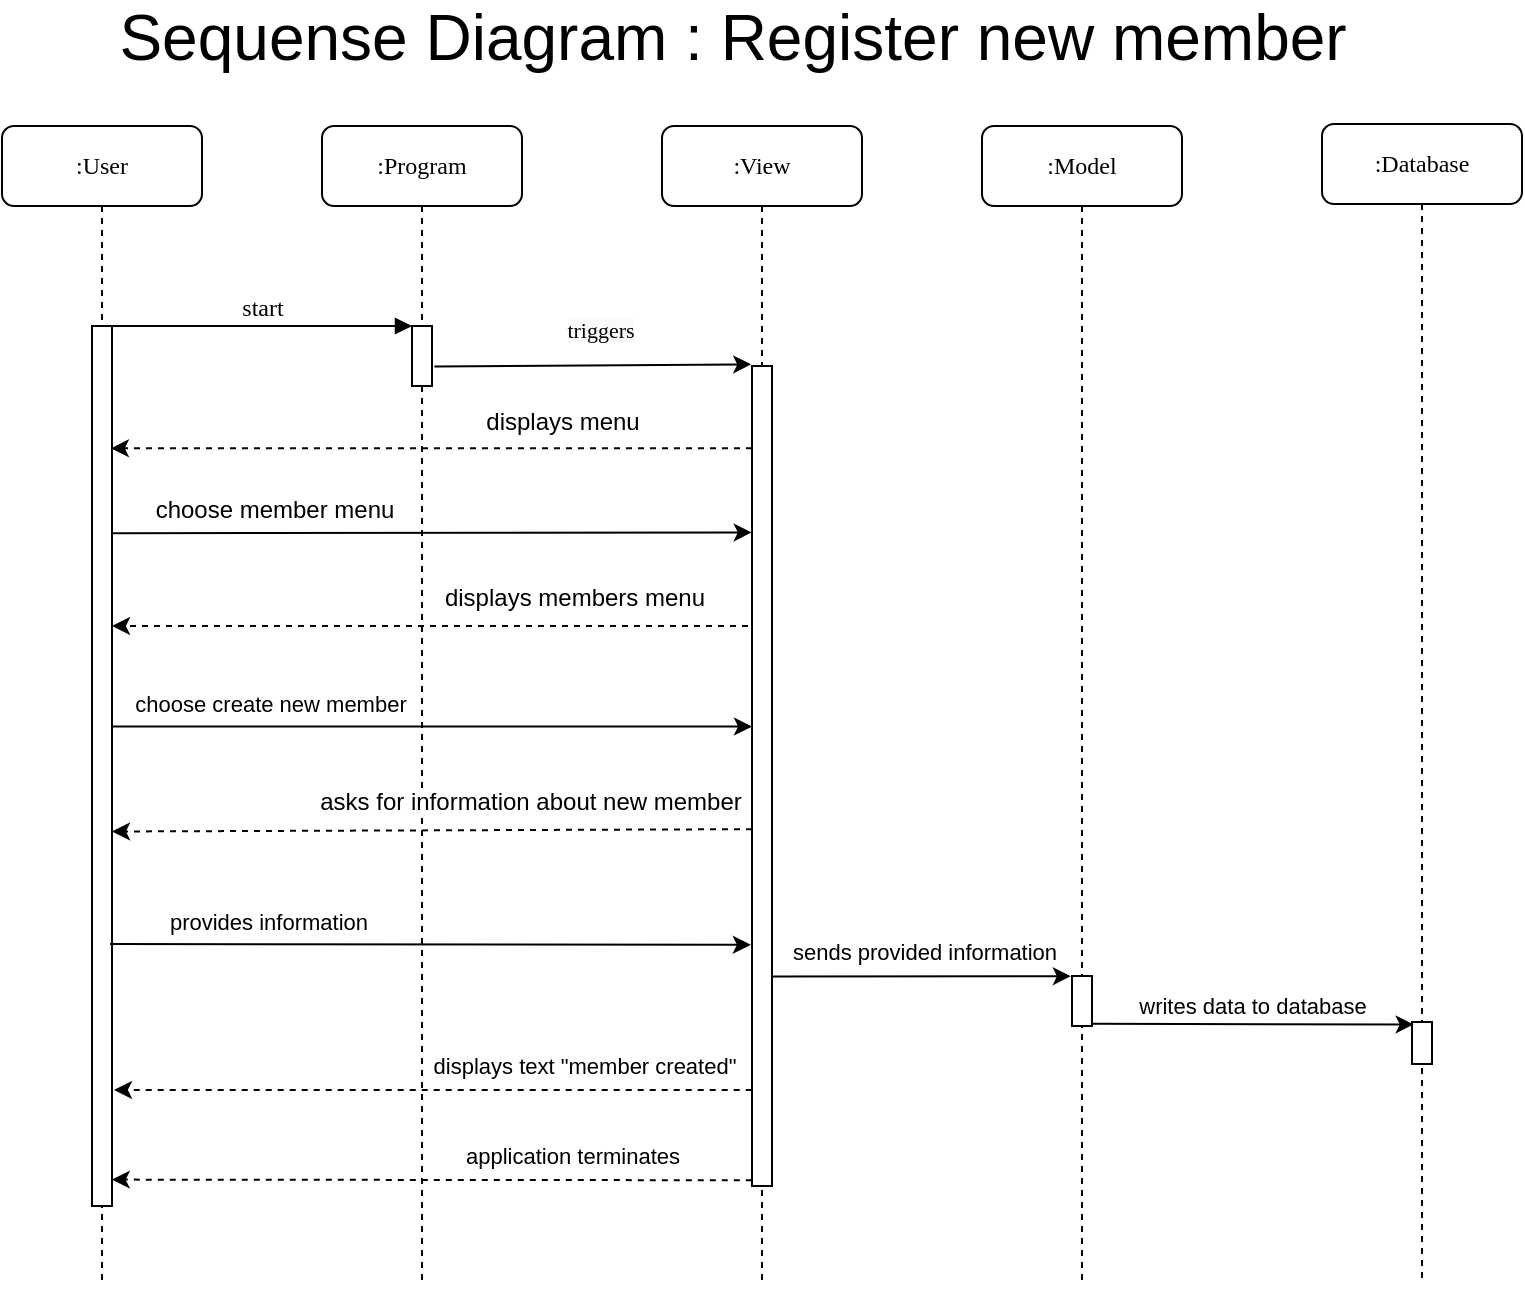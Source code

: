 <mxfile version="13.7.3" type="device"><diagram name="Page-1" id="13e1069c-82ec-6db2-03f1-153e76fe0fe0"><mxGraphModel dx="1422" dy="822" grid="1" gridSize="10" guides="1" tooltips="1" connect="1" arrows="1" fold="1" page="1" pageScale="1" pageWidth="1100" pageHeight="850" background="#ffffff" math="0" shadow="0"><root><mxCell id="0"/><mxCell id="1" parent="0"/><mxCell id="7baba1c4bc27f4b0-2" value=":Program" style="shape=umlLifeline;perimeter=lifelinePerimeter;whiteSpace=wrap;html=1;container=1;collapsible=0;recursiveResize=0;outlineConnect=0;rounded=1;shadow=0;comic=0;labelBackgroundColor=none;strokeWidth=1;fontFamily=Verdana;fontSize=12;align=center;" parent="1" vertex="1"><mxGeometry x="260" y="80" width="100" height="580" as="geometry"/></mxCell><mxCell id="7baba1c4bc27f4b0-10" value="" style="html=1;points=[];perimeter=orthogonalPerimeter;rounded=0;shadow=0;comic=0;labelBackgroundColor=none;strokeWidth=1;fontFamily=Verdana;fontSize=12;align=center;" parent="7baba1c4bc27f4b0-2" vertex="1"><mxGeometry x="45" y="100" width="10" height="30" as="geometry"/></mxCell><mxCell id="7baba1c4bc27f4b0-3" value=":View" style="shape=umlLifeline;perimeter=lifelinePerimeter;whiteSpace=wrap;html=1;container=1;collapsible=0;recursiveResize=0;outlineConnect=0;rounded=1;shadow=0;comic=0;labelBackgroundColor=none;strokeWidth=1;fontFamily=Verdana;fontSize=12;align=center;" parent="1" vertex="1"><mxGeometry x="430" y="80" width="100" height="580" as="geometry"/></mxCell><mxCell id="7baba1c4bc27f4b0-13" value="" style="html=1;points=[];perimeter=orthogonalPerimeter;rounded=0;shadow=0;comic=0;labelBackgroundColor=none;strokeWidth=1;fontFamily=Verdana;fontSize=12;align=center;" parent="7baba1c4bc27f4b0-3" vertex="1"><mxGeometry x="45" y="120" width="10" height="410" as="geometry"/></mxCell><mxCell id="gXryD62eOvcA-Pdo2Iee-15" value="" style="endArrow=classic;html=1;exitX=0.96;exitY=0.387;exitDx=0;exitDy=0;exitPerimeter=0;" parent="7baba1c4bc27f4b0-3" target="7baba1c4bc27f4b0-13" edge="1"><mxGeometry width="50" height="50" relative="1" as="geometry"><mxPoint x="-275.4" y="300.28" as="sourcePoint"/><mxPoint x="44.71" y="301.42" as="targetPoint"/></mxGeometry></mxCell><mxCell id="gXryD62eOvcA-Pdo2Iee-16" value="choose create new member" style="edgeLabel;html=1;align=center;verticalAlign=middle;resizable=0;points=[];" parent="gXryD62eOvcA-Pdo2Iee-15" vertex="1" connectable="0"><mxGeometry x="-0.141" y="2" relative="1" as="geometry"><mxPoint x="-58.57" y="-9.73" as="offset"/></mxGeometry></mxCell><mxCell id="gXryD62eOvcA-Pdo2Iee-17" value="" style="endArrow=classic;html=1;dashed=1;entryX=1;entryY=0.479;entryDx=0;entryDy=0;entryPerimeter=0;" parent="7baba1c4bc27f4b0-3" edge="1"><mxGeometry width="50" height="50" relative="1" as="geometry"><mxPoint x="45" y="351.58" as="sourcePoint"/><mxPoint x="-275" y="352.76" as="targetPoint"/></mxGeometry></mxCell><mxCell id="gXryD62eOvcA-Pdo2Iee-18" value="&lt;span style=&quot;font-size: 12px&quot;&gt;asks for information about new member&lt;/span&gt;" style="edgeLabel;html=1;align=center;verticalAlign=middle;resizable=0;points=[];" parent="gXryD62eOvcA-Pdo2Iee-17" vertex="1" connectable="0"><mxGeometry x="-0.089" relative="1" as="geometry"><mxPoint x="35" y="-13.97" as="offset"/></mxGeometry></mxCell><mxCell id="7baba1c4bc27f4b0-4" value=":Model" style="shape=umlLifeline;perimeter=lifelinePerimeter;whiteSpace=wrap;html=1;container=1;collapsible=0;recursiveResize=0;outlineConnect=0;rounded=1;shadow=0;comic=0;labelBackgroundColor=none;strokeWidth=1;fontFamily=Verdana;fontSize=12;align=center;" parent="1" vertex="1"><mxGeometry x="590" y="80" width="100" height="580" as="geometry"/></mxCell><mxCell id="7baba1c4bc27f4b0-22" value="" style="html=1;points=[];perimeter=orthogonalPerimeter;rounded=0;shadow=0;comic=0;labelBackgroundColor=none;strokeWidth=1;fontFamily=Verdana;fontSize=12;align=center;" parent="7baba1c4bc27f4b0-4" vertex="1"><mxGeometry x="45" y="425" width="10" height="25" as="geometry"/></mxCell><mxCell id="7baba1c4bc27f4b0-5" value=":Database" style="shape=umlLifeline;perimeter=lifelinePerimeter;whiteSpace=wrap;html=1;container=1;collapsible=0;recursiveResize=0;outlineConnect=0;rounded=1;shadow=0;comic=0;labelBackgroundColor=none;strokeWidth=1;fontFamily=Verdana;fontSize=12;align=center;" parent="1" vertex="1"><mxGeometry x="760" y="79" width="100" height="580" as="geometry"/></mxCell><mxCell id="7baba1c4bc27f4b0-19" value="" style="html=1;points=[];perimeter=orthogonalPerimeter;rounded=0;shadow=0;comic=0;labelBackgroundColor=none;strokeWidth=1;fontFamily=Verdana;fontSize=12;align=center;" parent="7baba1c4bc27f4b0-5" vertex="1"><mxGeometry x="45" y="449" width="10" height="21" as="geometry"/></mxCell><mxCell id="7baba1c4bc27f4b0-8" value=":User" style="shape=umlLifeline;perimeter=lifelinePerimeter;whiteSpace=wrap;html=1;container=1;collapsible=0;recursiveResize=0;outlineConnect=0;rounded=1;shadow=0;comic=0;labelBackgroundColor=none;strokeWidth=1;fontFamily=Verdana;fontSize=12;align=center;" parent="1" vertex="1"><mxGeometry x="100" y="80" width="100" height="580" as="geometry"/></mxCell><mxCell id="7baba1c4bc27f4b0-9" value="" style="html=1;points=[];perimeter=orthogonalPerimeter;rounded=0;shadow=0;comic=0;labelBackgroundColor=none;strokeWidth=1;fontFamily=Verdana;fontSize=12;align=center;" parent="7baba1c4bc27f4b0-8" vertex="1"><mxGeometry x="45" y="100" width="10" height="440" as="geometry"/></mxCell><mxCell id="7baba1c4bc27f4b0-11" value="start" style="html=1;verticalAlign=bottom;endArrow=block;entryX=0;entryY=0;labelBackgroundColor=none;fontFamily=Verdana;fontSize=12;edgeStyle=elbowEdgeStyle;elbow=vertical;" parent="1" source="7baba1c4bc27f4b0-9" target="7baba1c4bc27f4b0-10" edge="1"><mxGeometry relative="1" as="geometry"><mxPoint x="220" y="190" as="sourcePoint"/></mxGeometry></mxCell><mxCell id="gXryD62eOvcA-Pdo2Iee-1" value="" style="endArrow=classic;html=1;entryX=0.943;entryY=0.139;entryDx=0;entryDy=0;entryPerimeter=0;dashed=1;" parent="1" source="7baba1c4bc27f4b0-13" target="7baba1c4bc27f4b0-9" edge="1"><mxGeometry width="50" height="50" relative="1" as="geometry"><mxPoint x="446" y="243.04" as="sourcePoint"/><mxPoint x="154" y="242.88" as="targetPoint"/></mxGeometry></mxCell><mxCell id="gXryD62eOvcA-Pdo2Iee-5" value="&lt;font style=&quot;font-size: 12px&quot;&gt;displays menu&lt;/font&gt;" style="edgeLabel;html=1;align=center;verticalAlign=middle;resizable=0;points=[];" parent="gXryD62eOvcA-Pdo2Iee-1" vertex="1" connectable="0"><mxGeometry x="-0.089" relative="1" as="geometry"><mxPoint x="51" y="-12.97" as="offset"/></mxGeometry></mxCell><mxCell id="gXryD62eOvcA-Pdo2Iee-6" value="" style="endArrow=classic;html=1;exitX=1;exitY=0.231;exitDx=0;exitDy=0;exitPerimeter=0;entryX=-0.014;entryY=0.353;entryDx=0;entryDy=0;entryPerimeter=0;" parent="1" edge="1"><mxGeometry width="50" height="50" relative="1" as="geometry"><mxPoint x="155" y="283.64" as="sourcePoint"/><mxPoint x="474.86" y="283.19" as="targetPoint"/></mxGeometry></mxCell><mxCell id="gXryD62eOvcA-Pdo2Iee-10" value="&lt;font style=&quot;font-size: 12px&quot;&gt;choose member menu&lt;/font&gt;" style="edgeLabel;html=1;align=center;verticalAlign=middle;resizable=0;points=[];" parent="gXryD62eOvcA-Pdo2Iee-6" vertex="1" connectable="0"><mxGeometry x="-0.141" y="2" relative="1" as="geometry"><mxPoint x="-56.57" y="-9.73" as="offset"/></mxGeometry></mxCell><mxCell id="gXryD62eOvcA-Pdo2Iee-8" value="&lt;font style=&quot;font-size: 32px&quot;&gt;Sequense Diagram : Register new member&lt;/font&gt;" style="text;html=1;align=center;verticalAlign=middle;resizable=0;points=[];autosize=1;" parent="1" vertex="1"><mxGeometry x="150" y="21" width="630" height="30" as="geometry"/></mxCell><mxCell id="gXryD62eOvcA-Pdo2Iee-12" value="" style="endArrow=classic;html=1;dashed=1;" parent="1" edge="1"><mxGeometry width="50" height="50" relative="1" as="geometry"><mxPoint x="473" y="330" as="sourcePoint"/><mxPoint x="155" y="330" as="targetPoint"/></mxGeometry></mxCell><mxCell id="gXryD62eOvcA-Pdo2Iee-13" value="&lt;span style=&quot;font-size: 12px&quot;&gt;displays members menu&lt;/span&gt;" style="edgeLabel;html=1;align=center;verticalAlign=middle;resizable=0;points=[];" parent="gXryD62eOvcA-Pdo2Iee-12" vertex="1" connectable="0"><mxGeometry x="-0.089" relative="1" as="geometry"><mxPoint x="58" y="-13.97" as="offset"/></mxGeometry></mxCell><mxCell id="gXryD62eOvcA-Pdo2Iee-19" value="" style="endArrow=classic;html=1;entryX=-0.056;entryY=0.004;entryDx=0;entryDy=0;entryPerimeter=0;exitX=0.997;exitY=0.122;exitDx=0;exitDy=0;exitPerimeter=0;" parent="1" target="7baba1c4bc27f4b0-22" edge="1"><mxGeometry width="50" height="50" relative="1" as="geometry"><mxPoint x="484.97" y="505.25" as="sourcePoint"/><mxPoint x="449.71" y="440.2" as="targetPoint"/></mxGeometry></mxCell><mxCell id="gXryD62eOvcA-Pdo2Iee-20" value="sends provided information" style="edgeLabel;html=1;align=center;verticalAlign=middle;resizable=0;points=[];" parent="gXryD62eOvcA-Pdo2Iee-19" vertex="1" connectable="0"><mxGeometry x="-0.141" y="2" relative="1" as="geometry"><mxPoint x="11.8" y="-10.73" as="offset"/></mxGeometry></mxCell><mxCell id="gXryD62eOvcA-Pdo2Iee-21" value="writes data to database" style="endArrow=classic;html=1;entryX=0.083;entryY=0.059;entryDx=0;entryDy=0;entryPerimeter=0;exitX=0.971;exitY=0.954;exitDx=0;exitDy=0;exitPerimeter=0;" parent="1" source="7baba1c4bc27f4b0-22" target="7baba1c4bc27f4b0-19" edge="1"><mxGeometry x="-0.009" y="9" width="50" height="50" relative="1" as="geometry"><mxPoint x="647" y="520" as="sourcePoint"/><mxPoint x="783" y="449.722" as="targetPoint"/><mxPoint as="offset"/></mxGeometry></mxCell><mxCell id="gXryD62eOvcA-Pdo2Iee-22" value="" style="endArrow=classic;html=1;entryX=1.1;entryY=0.959;entryDx=0;entryDy=0;entryPerimeter=0;dashed=1;exitX=-0.014;exitY=0.576;exitDx=0;exitDy=0;exitPerimeter=0;" parent="1" edge="1"><mxGeometry width="50" height="50" relative="1" as="geometry"><mxPoint x="474.86" y="562" as="sourcePoint"/><mxPoint x="156" y="561.96" as="targetPoint"/></mxGeometry></mxCell><mxCell id="gXryD62eOvcA-Pdo2Iee-23" value="displays text &quot;member created&quot;" style="edgeLabel;html=1;align=center;verticalAlign=middle;resizable=0;points=[];" parent="1" vertex="1" connectable="0"><mxGeometry x="373.001" y="475.001" as="geometry"><mxPoint x="18" y="75" as="offset"/></mxGeometry></mxCell><mxCell id="gXryD62eOvcA-Pdo2Iee-24" value="" style="endArrow=classic;html=1;dashed=1;exitX=-0.01;exitY=0.937;exitDx=0;exitDy=0;exitPerimeter=0;entryX=0.987;entryY=0.97;entryDx=0;entryDy=0;entryPerimeter=0;" parent="1" target="7baba1c4bc27f4b0-9" edge="1"><mxGeometry width="50" height="50" relative="1" as="geometry"><mxPoint x="474.9" y="607.125" as="sourcePoint"/><mxPoint x="160" y="607" as="targetPoint"/></mxGeometry></mxCell><mxCell id="gXryD62eOvcA-Pdo2Iee-25" value="application terminates" style="edgeLabel;html=1;align=center;verticalAlign=middle;resizable=0;points=[];" parent="1" vertex="1" connectable="0"><mxGeometry x="367.001" y="520.001" as="geometry"><mxPoint x="18" y="75" as="offset"/></mxGeometry></mxCell><mxCell id="gXryD62eOvcA-Pdo2Iee-28" value="" style="endArrow=classic;html=1;exitX=1.12;exitY=0.673;exitDx=0;exitDy=0;exitPerimeter=0;entryX=-0.04;entryY=-0.002;entryDx=0;entryDy=0;entryPerimeter=0;" parent="1" source="7baba1c4bc27f4b0-10" target="7baba1c4bc27f4b0-13" edge="1"><mxGeometry width="50" height="50" relative="1" as="geometry"><mxPoint x="330" y="240" as="sourcePoint"/><mxPoint x="380" y="190" as="targetPoint"/></mxGeometry></mxCell><mxCell id="gXryD62eOvcA-Pdo2Iee-29" value="&lt;span style=&quot;font-family: &amp;#34;verdana&amp;#34; ; background-color: rgb(248 , 249 , 250)&quot;&gt;triggers&lt;/span&gt;" style="edgeLabel;html=1;align=center;verticalAlign=middle;resizable=0;points=[];" parent="gXryD62eOvcA-Pdo2Iee-28" vertex="1" connectable="0"><mxGeometry x="0.089" y="1" relative="1" as="geometry"><mxPoint x="-4" y="-17" as="offset"/></mxGeometry></mxCell><mxCell id="gXryD62eOvcA-Pdo2Iee-30" value="" style="endArrow=classic;html=1;entryX=-0.057;entryY=-0.005;entryDx=0;entryDy=0;entryPerimeter=0;" parent="1" edge="1"><mxGeometry width="50" height="50" relative="1" as="geometry"><mxPoint x="154" y="489" as="sourcePoint"/><mxPoint x="474.43" y="489.375" as="targetPoint"/></mxGeometry></mxCell><mxCell id="gXryD62eOvcA-Pdo2Iee-31" value="provides information" style="edgeLabel;html=1;align=center;verticalAlign=middle;resizable=0;points=[];" parent="gXryD62eOvcA-Pdo2Iee-30" vertex="1" connectable="0"><mxGeometry x="-0.141" y="2" relative="1" as="geometry"><mxPoint x="-58.57" y="-9.73" as="offset"/></mxGeometry></mxCell></root></mxGraphModel></diagram></mxfile>